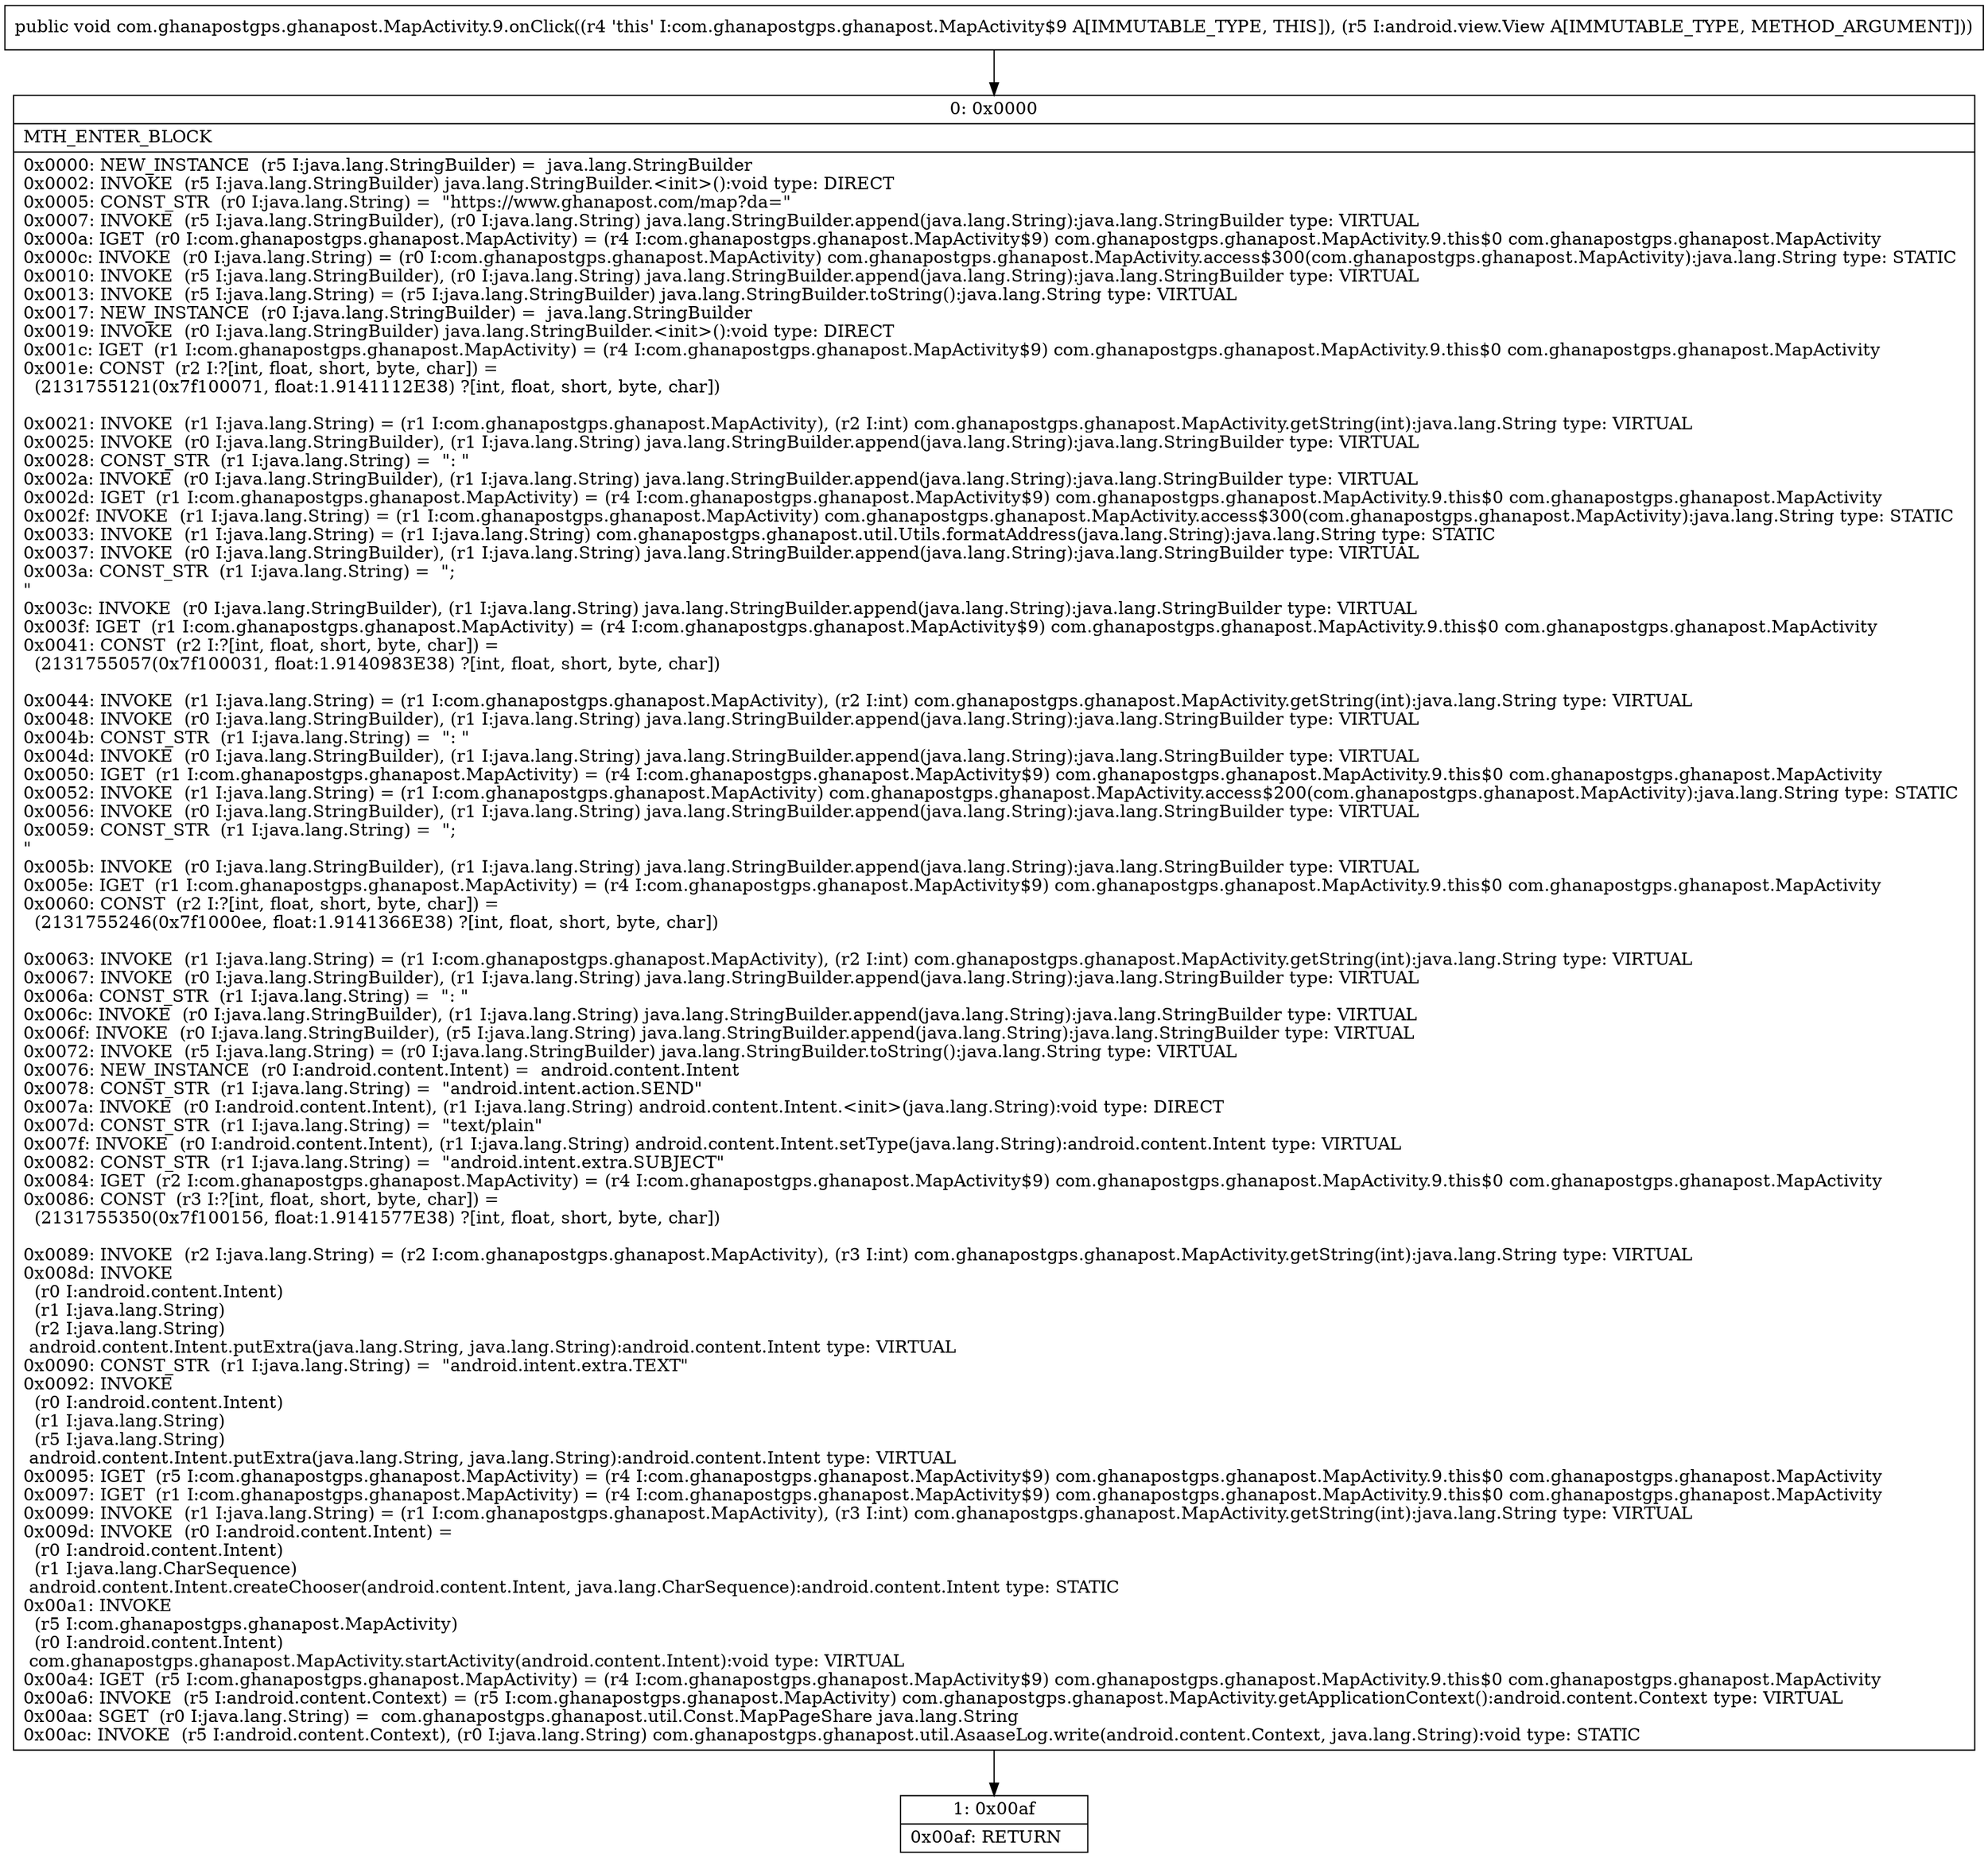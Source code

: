 digraph "CFG forcom.ghanapostgps.ghanapost.MapActivity.9.onClick(Landroid\/view\/View;)V" {
Node_0 [shape=record,label="{0\:\ 0x0000|MTH_ENTER_BLOCK\l|0x0000: NEW_INSTANCE  (r5 I:java.lang.StringBuilder) =  java.lang.StringBuilder \l0x0002: INVOKE  (r5 I:java.lang.StringBuilder) java.lang.StringBuilder.\<init\>():void type: DIRECT \l0x0005: CONST_STR  (r0 I:java.lang.String) =  \"https:\/\/www.ghanapost.com\/map?da=\" \l0x0007: INVOKE  (r5 I:java.lang.StringBuilder), (r0 I:java.lang.String) java.lang.StringBuilder.append(java.lang.String):java.lang.StringBuilder type: VIRTUAL \l0x000a: IGET  (r0 I:com.ghanapostgps.ghanapost.MapActivity) = (r4 I:com.ghanapostgps.ghanapost.MapActivity$9) com.ghanapostgps.ghanapost.MapActivity.9.this$0 com.ghanapostgps.ghanapost.MapActivity \l0x000c: INVOKE  (r0 I:java.lang.String) = (r0 I:com.ghanapostgps.ghanapost.MapActivity) com.ghanapostgps.ghanapost.MapActivity.access$300(com.ghanapostgps.ghanapost.MapActivity):java.lang.String type: STATIC \l0x0010: INVOKE  (r5 I:java.lang.StringBuilder), (r0 I:java.lang.String) java.lang.StringBuilder.append(java.lang.String):java.lang.StringBuilder type: VIRTUAL \l0x0013: INVOKE  (r5 I:java.lang.String) = (r5 I:java.lang.StringBuilder) java.lang.StringBuilder.toString():java.lang.String type: VIRTUAL \l0x0017: NEW_INSTANCE  (r0 I:java.lang.StringBuilder) =  java.lang.StringBuilder \l0x0019: INVOKE  (r0 I:java.lang.StringBuilder) java.lang.StringBuilder.\<init\>():void type: DIRECT \l0x001c: IGET  (r1 I:com.ghanapostgps.ghanapost.MapActivity) = (r4 I:com.ghanapostgps.ghanapost.MapActivity$9) com.ghanapostgps.ghanapost.MapActivity.9.this$0 com.ghanapostgps.ghanapost.MapActivity \l0x001e: CONST  (r2 I:?[int, float, short, byte, char]) = \l  (2131755121(0x7f100071, float:1.9141112E38) ?[int, float, short, byte, char])\l \l0x0021: INVOKE  (r1 I:java.lang.String) = (r1 I:com.ghanapostgps.ghanapost.MapActivity), (r2 I:int) com.ghanapostgps.ghanapost.MapActivity.getString(int):java.lang.String type: VIRTUAL \l0x0025: INVOKE  (r0 I:java.lang.StringBuilder), (r1 I:java.lang.String) java.lang.StringBuilder.append(java.lang.String):java.lang.StringBuilder type: VIRTUAL \l0x0028: CONST_STR  (r1 I:java.lang.String) =  \": \" \l0x002a: INVOKE  (r0 I:java.lang.StringBuilder), (r1 I:java.lang.String) java.lang.StringBuilder.append(java.lang.String):java.lang.StringBuilder type: VIRTUAL \l0x002d: IGET  (r1 I:com.ghanapostgps.ghanapost.MapActivity) = (r4 I:com.ghanapostgps.ghanapost.MapActivity$9) com.ghanapostgps.ghanapost.MapActivity.9.this$0 com.ghanapostgps.ghanapost.MapActivity \l0x002f: INVOKE  (r1 I:java.lang.String) = (r1 I:com.ghanapostgps.ghanapost.MapActivity) com.ghanapostgps.ghanapost.MapActivity.access$300(com.ghanapostgps.ghanapost.MapActivity):java.lang.String type: STATIC \l0x0033: INVOKE  (r1 I:java.lang.String) = (r1 I:java.lang.String) com.ghanapostgps.ghanapost.util.Utils.formatAddress(java.lang.String):java.lang.String type: STATIC \l0x0037: INVOKE  (r0 I:java.lang.StringBuilder), (r1 I:java.lang.String) java.lang.StringBuilder.append(java.lang.String):java.lang.StringBuilder type: VIRTUAL \l0x003a: CONST_STR  (r1 I:java.lang.String) =  \";\l\" \l0x003c: INVOKE  (r0 I:java.lang.StringBuilder), (r1 I:java.lang.String) java.lang.StringBuilder.append(java.lang.String):java.lang.StringBuilder type: VIRTUAL \l0x003f: IGET  (r1 I:com.ghanapostgps.ghanapost.MapActivity) = (r4 I:com.ghanapostgps.ghanapost.MapActivity$9) com.ghanapostgps.ghanapost.MapActivity.9.this$0 com.ghanapostgps.ghanapost.MapActivity \l0x0041: CONST  (r2 I:?[int, float, short, byte, char]) = \l  (2131755057(0x7f100031, float:1.9140983E38) ?[int, float, short, byte, char])\l \l0x0044: INVOKE  (r1 I:java.lang.String) = (r1 I:com.ghanapostgps.ghanapost.MapActivity), (r2 I:int) com.ghanapostgps.ghanapost.MapActivity.getString(int):java.lang.String type: VIRTUAL \l0x0048: INVOKE  (r0 I:java.lang.StringBuilder), (r1 I:java.lang.String) java.lang.StringBuilder.append(java.lang.String):java.lang.StringBuilder type: VIRTUAL \l0x004b: CONST_STR  (r1 I:java.lang.String) =  \": \" \l0x004d: INVOKE  (r0 I:java.lang.StringBuilder), (r1 I:java.lang.String) java.lang.StringBuilder.append(java.lang.String):java.lang.StringBuilder type: VIRTUAL \l0x0050: IGET  (r1 I:com.ghanapostgps.ghanapost.MapActivity) = (r4 I:com.ghanapostgps.ghanapost.MapActivity$9) com.ghanapostgps.ghanapost.MapActivity.9.this$0 com.ghanapostgps.ghanapost.MapActivity \l0x0052: INVOKE  (r1 I:java.lang.String) = (r1 I:com.ghanapostgps.ghanapost.MapActivity) com.ghanapostgps.ghanapost.MapActivity.access$200(com.ghanapostgps.ghanapost.MapActivity):java.lang.String type: STATIC \l0x0056: INVOKE  (r0 I:java.lang.StringBuilder), (r1 I:java.lang.String) java.lang.StringBuilder.append(java.lang.String):java.lang.StringBuilder type: VIRTUAL \l0x0059: CONST_STR  (r1 I:java.lang.String) =  \";\l\" \l0x005b: INVOKE  (r0 I:java.lang.StringBuilder), (r1 I:java.lang.String) java.lang.StringBuilder.append(java.lang.String):java.lang.StringBuilder type: VIRTUAL \l0x005e: IGET  (r1 I:com.ghanapostgps.ghanapost.MapActivity) = (r4 I:com.ghanapostgps.ghanapost.MapActivity$9) com.ghanapostgps.ghanapost.MapActivity.9.this$0 com.ghanapostgps.ghanapost.MapActivity \l0x0060: CONST  (r2 I:?[int, float, short, byte, char]) = \l  (2131755246(0x7f1000ee, float:1.9141366E38) ?[int, float, short, byte, char])\l \l0x0063: INVOKE  (r1 I:java.lang.String) = (r1 I:com.ghanapostgps.ghanapost.MapActivity), (r2 I:int) com.ghanapostgps.ghanapost.MapActivity.getString(int):java.lang.String type: VIRTUAL \l0x0067: INVOKE  (r0 I:java.lang.StringBuilder), (r1 I:java.lang.String) java.lang.StringBuilder.append(java.lang.String):java.lang.StringBuilder type: VIRTUAL \l0x006a: CONST_STR  (r1 I:java.lang.String) =  \": \" \l0x006c: INVOKE  (r0 I:java.lang.StringBuilder), (r1 I:java.lang.String) java.lang.StringBuilder.append(java.lang.String):java.lang.StringBuilder type: VIRTUAL \l0x006f: INVOKE  (r0 I:java.lang.StringBuilder), (r5 I:java.lang.String) java.lang.StringBuilder.append(java.lang.String):java.lang.StringBuilder type: VIRTUAL \l0x0072: INVOKE  (r5 I:java.lang.String) = (r0 I:java.lang.StringBuilder) java.lang.StringBuilder.toString():java.lang.String type: VIRTUAL \l0x0076: NEW_INSTANCE  (r0 I:android.content.Intent) =  android.content.Intent \l0x0078: CONST_STR  (r1 I:java.lang.String) =  \"android.intent.action.SEND\" \l0x007a: INVOKE  (r0 I:android.content.Intent), (r1 I:java.lang.String) android.content.Intent.\<init\>(java.lang.String):void type: DIRECT \l0x007d: CONST_STR  (r1 I:java.lang.String) =  \"text\/plain\" \l0x007f: INVOKE  (r0 I:android.content.Intent), (r1 I:java.lang.String) android.content.Intent.setType(java.lang.String):android.content.Intent type: VIRTUAL \l0x0082: CONST_STR  (r1 I:java.lang.String) =  \"android.intent.extra.SUBJECT\" \l0x0084: IGET  (r2 I:com.ghanapostgps.ghanapost.MapActivity) = (r4 I:com.ghanapostgps.ghanapost.MapActivity$9) com.ghanapostgps.ghanapost.MapActivity.9.this$0 com.ghanapostgps.ghanapost.MapActivity \l0x0086: CONST  (r3 I:?[int, float, short, byte, char]) = \l  (2131755350(0x7f100156, float:1.9141577E38) ?[int, float, short, byte, char])\l \l0x0089: INVOKE  (r2 I:java.lang.String) = (r2 I:com.ghanapostgps.ghanapost.MapActivity), (r3 I:int) com.ghanapostgps.ghanapost.MapActivity.getString(int):java.lang.String type: VIRTUAL \l0x008d: INVOKE  \l  (r0 I:android.content.Intent)\l  (r1 I:java.lang.String)\l  (r2 I:java.lang.String)\l android.content.Intent.putExtra(java.lang.String, java.lang.String):android.content.Intent type: VIRTUAL \l0x0090: CONST_STR  (r1 I:java.lang.String) =  \"android.intent.extra.TEXT\" \l0x0092: INVOKE  \l  (r0 I:android.content.Intent)\l  (r1 I:java.lang.String)\l  (r5 I:java.lang.String)\l android.content.Intent.putExtra(java.lang.String, java.lang.String):android.content.Intent type: VIRTUAL \l0x0095: IGET  (r5 I:com.ghanapostgps.ghanapost.MapActivity) = (r4 I:com.ghanapostgps.ghanapost.MapActivity$9) com.ghanapostgps.ghanapost.MapActivity.9.this$0 com.ghanapostgps.ghanapost.MapActivity \l0x0097: IGET  (r1 I:com.ghanapostgps.ghanapost.MapActivity) = (r4 I:com.ghanapostgps.ghanapost.MapActivity$9) com.ghanapostgps.ghanapost.MapActivity.9.this$0 com.ghanapostgps.ghanapost.MapActivity \l0x0099: INVOKE  (r1 I:java.lang.String) = (r1 I:com.ghanapostgps.ghanapost.MapActivity), (r3 I:int) com.ghanapostgps.ghanapost.MapActivity.getString(int):java.lang.String type: VIRTUAL \l0x009d: INVOKE  (r0 I:android.content.Intent) = \l  (r0 I:android.content.Intent)\l  (r1 I:java.lang.CharSequence)\l android.content.Intent.createChooser(android.content.Intent, java.lang.CharSequence):android.content.Intent type: STATIC \l0x00a1: INVOKE  \l  (r5 I:com.ghanapostgps.ghanapost.MapActivity)\l  (r0 I:android.content.Intent)\l com.ghanapostgps.ghanapost.MapActivity.startActivity(android.content.Intent):void type: VIRTUAL \l0x00a4: IGET  (r5 I:com.ghanapostgps.ghanapost.MapActivity) = (r4 I:com.ghanapostgps.ghanapost.MapActivity$9) com.ghanapostgps.ghanapost.MapActivity.9.this$0 com.ghanapostgps.ghanapost.MapActivity \l0x00a6: INVOKE  (r5 I:android.content.Context) = (r5 I:com.ghanapostgps.ghanapost.MapActivity) com.ghanapostgps.ghanapost.MapActivity.getApplicationContext():android.content.Context type: VIRTUAL \l0x00aa: SGET  (r0 I:java.lang.String) =  com.ghanapostgps.ghanapost.util.Const.MapPageShare java.lang.String \l0x00ac: INVOKE  (r5 I:android.content.Context), (r0 I:java.lang.String) com.ghanapostgps.ghanapost.util.AsaaseLog.write(android.content.Context, java.lang.String):void type: STATIC \l}"];
Node_1 [shape=record,label="{1\:\ 0x00af|0x00af: RETURN   \l}"];
MethodNode[shape=record,label="{public void com.ghanapostgps.ghanapost.MapActivity.9.onClick((r4 'this' I:com.ghanapostgps.ghanapost.MapActivity$9 A[IMMUTABLE_TYPE, THIS]), (r5 I:android.view.View A[IMMUTABLE_TYPE, METHOD_ARGUMENT])) }"];
MethodNode -> Node_0;
Node_0 -> Node_1;
}

